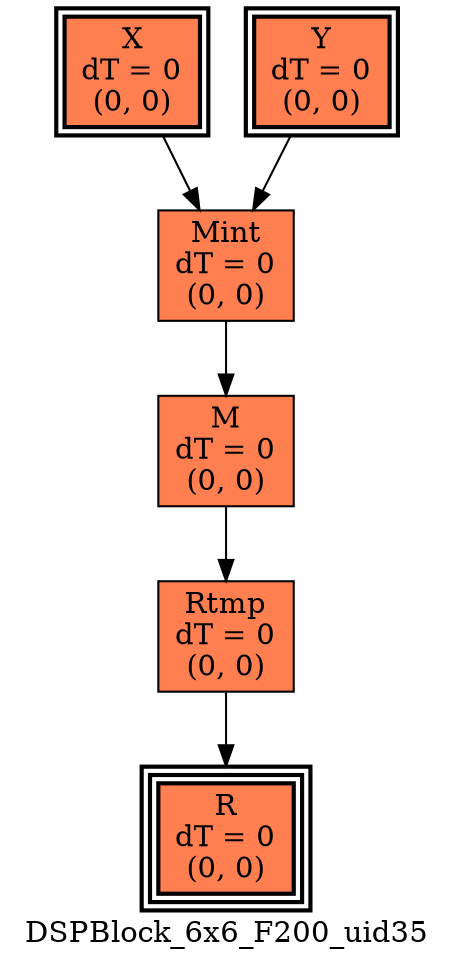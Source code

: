 digraph DSPBlock_6x6_F200_uid35
{
	//graph drawing options
	label=DSPBlock_6x6_F200_uid35;
	labelloc=bottom;
	labeljust=right;
	ratio=auto;
	nodesep=0.25;
	ranksep=0.5;

	//input/output signals of operator DSPBlock_6x6_F200_uid35
	X__DSPBlock_6x6_F200_uid35 [ label="X\ndT = 0\n(0, 0)", shape=box, color=black, style="bold, filled", fillcolor=coral, peripheries=2 ];
	Y__DSPBlock_6x6_F200_uid35 [ label="Y\ndT = 0\n(0, 0)", shape=box, color=black, style="bold, filled", fillcolor=coral, peripheries=2 ];
	R__DSPBlock_6x6_F200_uid35 [ label="R\ndT = 0\n(0, 0)", shape=box, color=black, style="bold, filled", fillcolor=coral, peripheries=3 ];
	{rank=same X__DSPBlock_6x6_F200_uid35, Y__DSPBlock_6x6_F200_uid35};
	{rank=same R__DSPBlock_6x6_F200_uid35};
	//internal signals of operator DSPBlock_6x6_F200_uid35
	Mint__DSPBlock_6x6_F200_uid35 [ label="Mint\ndT = 0\n(0, 0)", shape=box, color=black, style=filled, fillcolor=coral, peripheries=1 ];
	M__DSPBlock_6x6_F200_uid35 [ label="M\ndT = 0\n(0, 0)", shape=box, color=black, style=filled, fillcolor=coral, peripheries=1 ];
	Rtmp__DSPBlock_6x6_F200_uid35 [ label="Rtmp\ndT = 0\n(0, 0)", shape=box, color=black, style=filled, fillcolor=coral, peripheries=1 ];

	//subcomponents of operator DSPBlock_6x6_F200_uid35

	//input and internal signal connections of operator DSPBlock_6x6_F200_uid35
	X__DSPBlock_6x6_F200_uid35 -> Mint__DSPBlock_6x6_F200_uid35 [ arrowhead=normal, arrowsize=1.0, arrowtail=normal, color=black, dir=forward  ];
	Y__DSPBlock_6x6_F200_uid35 -> Mint__DSPBlock_6x6_F200_uid35 [ arrowhead=normal, arrowsize=1.0, arrowtail=normal, color=black, dir=forward  ];
	Mint__DSPBlock_6x6_F200_uid35 -> M__DSPBlock_6x6_F200_uid35 [ arrowhead=normal, arrowsize=1.0, arrowtail=normal, color=black, dir=forward  ];
	M__DSPBlock_6x6_F200_uid35 -> Rtmp__DSPBlock_6x6_F200_uid35 [ arrowhead=normal, arrowsize=1.0, arrowtail=normal, color=black, dir=forward  ];
	Rtmp__DSPBlock_6x6_F200_uid35 -> R__DSPBlock_6x6_F200_uid35 [ arrowhead=normal, arrowsize=1.0, arrowtail=normal, color=black, dir=forward  ];
}

